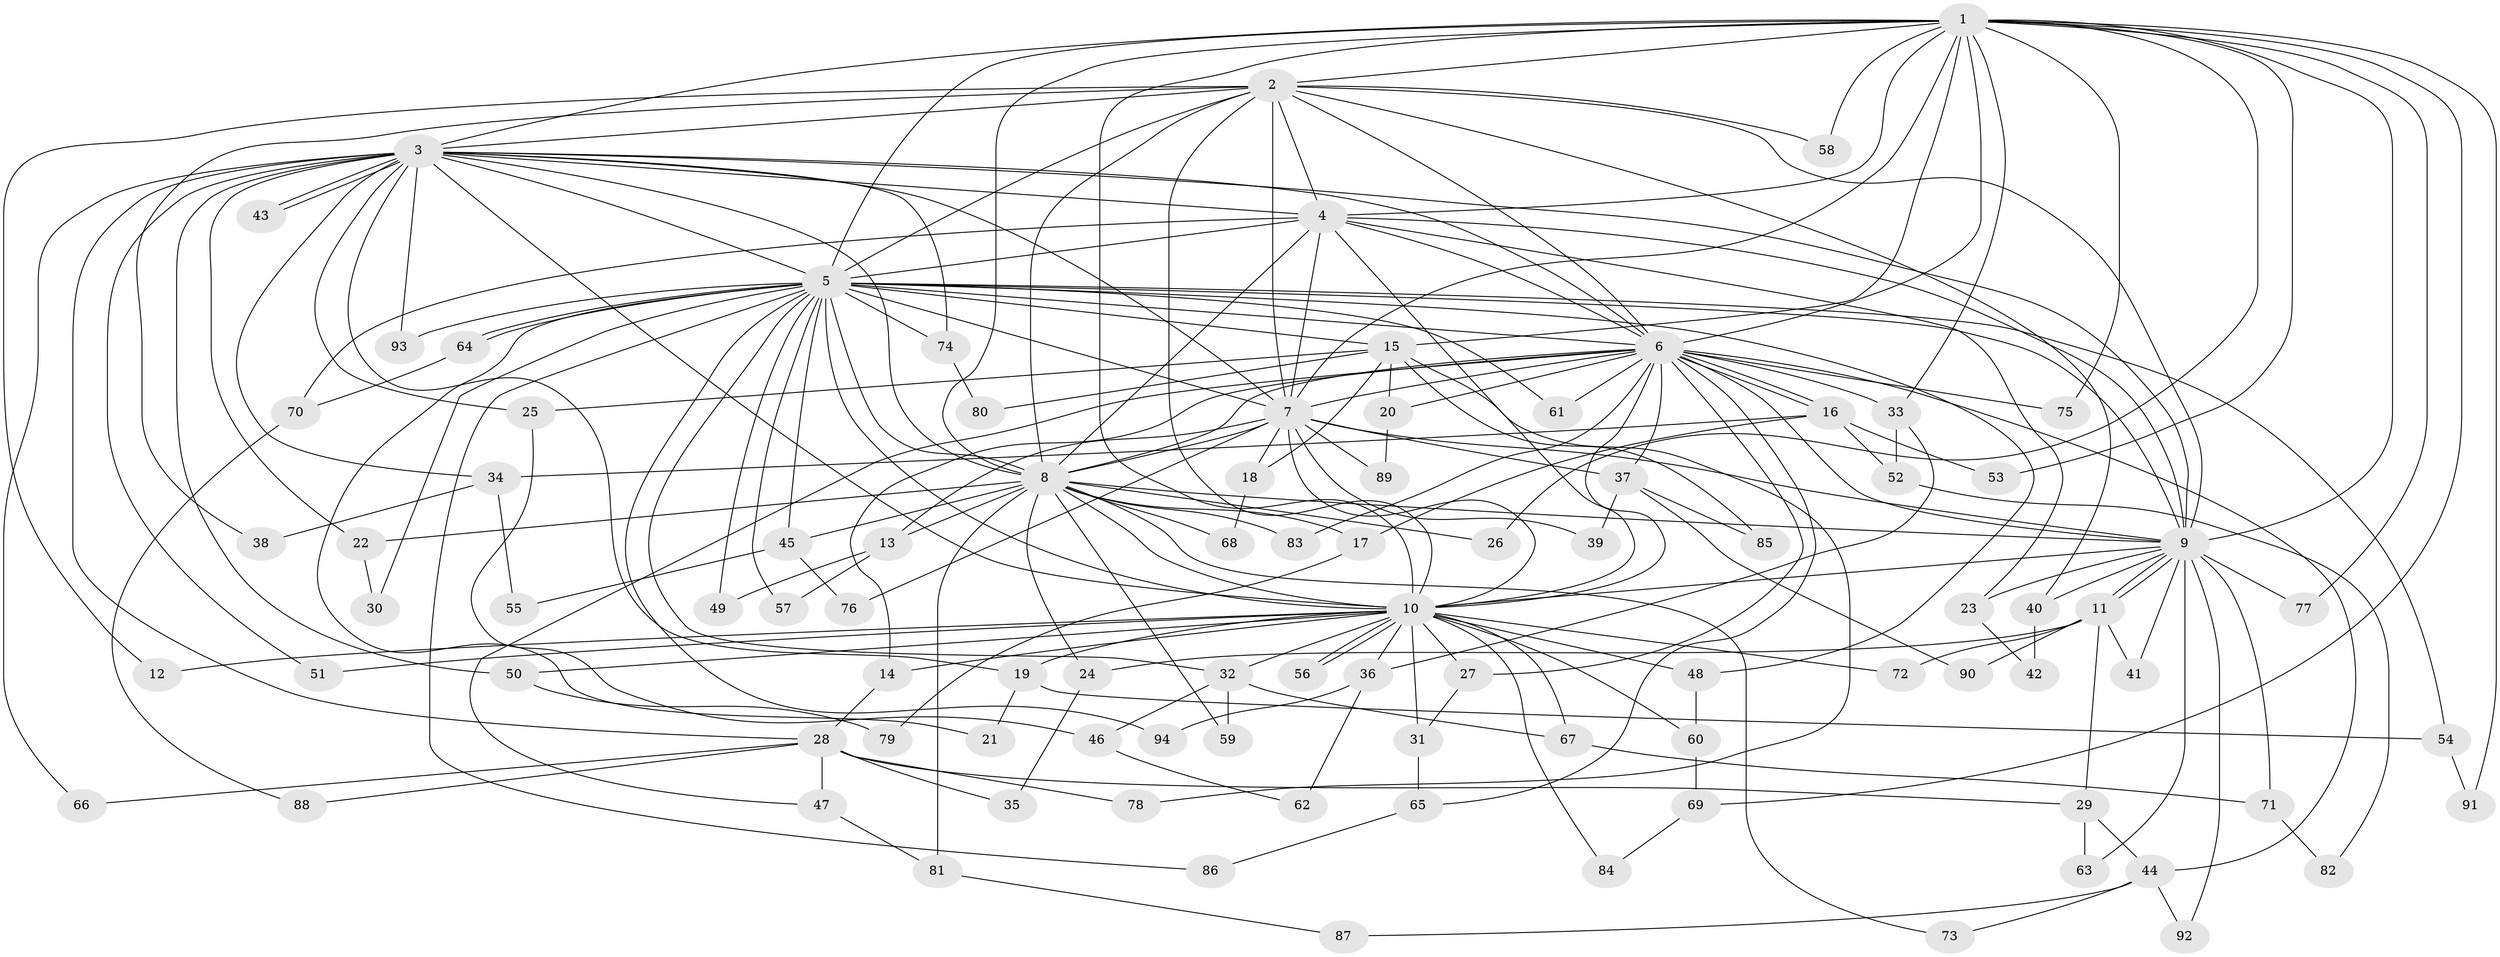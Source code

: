 // Generated by graph-tools (version 1.1) at 2025/01/03/09/25 03:01:26]
// undirected, 94 vertices, 213 edges
graph export_dot {
graph [start="1"]
  node [color=gray90,style=filled];
  1;
  2;
  3;
  4;
  5;
  6;
  7;
  8;
  9;
  10;
  11;
  12;
  13;
  14;
  15;
  16;
  17;
  18;
  19;
  20;
  21;
  22;
  23;
  24;
  25;
  26;
  27;
  28;
  29;
  30;
  31;
  32;
  33;
  34;
  35;
  36;
  37;
  38;
  39;
  40;
  41;
  42;
  43;
  44;
  45;
  46;
  47;
  48;
  49;
  50;
  51;
  52;
  53;
  54;
  55;
  56;
  57;
  58;
  59;
  60;
  61;
  62;
  63;
  64;
  65;
  66;
  67;
  68;
  69;
  70;
  71;
  72;
  73;
  74;
  75;
  76;
  77;
  78;
  79;
  80;
  81;
  82;
  83;
  84;
  85;
  86;
  87;
  88;
  89;
  90;
  91;
  92;
  93;
  94;
  1 -- 2;
  1 -- 3;
  1 -- 4;
  1 -- 5;
  1 -- 6;
  1 -- 7;
  1 -- 8;
  1 -- 9;
  1 -- 10;
  1 -- 15;
  1 -- 26;
  1 -- 33;
  1 -- 53;
  1 -- 58;
  1 -- 69;
  1 -- 75;
  1 -- 77;
  1 -- 91;
  2 -- 3;
  2 -- 4;
  2 -- 5;
  2 -- 6;
  2 -- 7;
  2 -- 8;
  2 -- 9;
  2 -- 10;
  2 -- 12;
  2 -- 38;
  2 -- 40;
  2 -- 58;
  3 -- 4;
  3 -- 5;
  3 -- 6;
  3 -- 7;
  3 -- 8;
  3 -- 9;
  3 -- 10;
  3 -- 19;
  3 -- 22;
  3 -- 25;
  3 -- 28;
  3 -- 34;
  3 -- 43;
  3 -- 43;
  3 -- 50;
  3 -- 51;
  3 -- 66;
  3 -- 74;
  3 -- 93;
  4 -- 5;
  4 -- 6;
  4 -- 7;
  4 -- 8;
  4 -- 9;
  4 -- 10;
  4 -- 23;
  4 -- 70;
  5 -- 6;
  5 -- 7;
  5 -- 8;
  5 -- 9;
  5 -- 10;
  5 -- 15;
  5 -- 21;
  5 -- 30;
  5 -- 32;
  5 -- 45;
  5 -- 48;
  5 -- 49;
  5 -- 54;
  5 -- 57;
  5 -- 61;
  5 -- 64;
  5 -- 64;
  5 -- 74;
  5 -- 86;
  5 -- 93;
  5 -- 94;
  6 -- 7;
  6 -- 8;
  6 -- 9;
  6 -- 10;
  6 -- 14;
  6 -- 16;
  6 -- 16;
  6 -- 20;
  6 -- 27;
  6 -- 33;
  6 -- 37;
  6 -- 44;
  6 -- 47;
  6 -- 61;
  6 -- 65;
  6 -- 75;
  6 -- 83;
  7 -- 8;
  7 -- 9;
  7 -- 10;
  7 -- 13;
  7 -- 18;
  7 -- 37;
  7 -- 39;
  7 -- 76;
  7 -- 89;
  8 -- 9;
  8 -- 10;
  8 -- 13;
  8 -- 17;
  8 -- 22;
  8 -- 24;
  8 -- 26;
  8 -- 45;
  8 -- 59;
  8 -- 68;
  8 -- 73;
  8 -- 81;
  8 -- 83;
  9 -- 10;
  9 -- 11;
  9 -- 11;
  9 -- 23;
  9 -- 40;
  9 -- 41;
  9 -- 63;
  9 -- 71;
  9 -- 77;
  9 -- 92;
  10 -- 12;
  10 -- 14;
  10 -- 19;
  10 -- 27;
  10 -- 31;
  10 -- 32;
  10 -- 36;
  10 -- 48;
  10 -- 50;
  10 -- 51;
  10 -- 56;
  10 -- 56;
  10 -- 60;
  10 -- 67;
  10 -- 72;
  10 -- 84;
  11 -- 24;
  11 -- 29;
  11 -- 41;
  11 -- 72;
  11 -- 90;
  13 -- 49;
  13 -- 57;
  14 -- 28;
  15 -- 18;
  15 -- 20;
  15 -- 25;
  15 -- 78;
  15 -- 80;
  15 -- 85;
  16 -- 17;
  16 -- 34;
  16 -- 52;
  16 -- 53;
  17 -- 79;
  18 -- 68;
  19 -- 21;
  19 -- 54;
  20 -- 89;
  22 -- 30;
  23 -- 42;
  24 -- 35;
  25 -- 46;
  27 -- 31;
  28 -- 29;
  28 -- 35;
  28 -- 47;
  28 -- 66;
  28 -- 78;
  28 -- 88;
  29 -- 44;
  29 -- 63;
  31 -- 65;
  32 -- 46;
  32 -- 59;
  32 -- 67;
  33 -- 36;
  33 -- 52;
  34 -- 38;
  34 -- 55;
  36 -- 62;
  36 -- 94;
  37 -- 39;
  37 -- 85;
  37 -- 90;
  40 -- 42;
  44 -- 73;
  44 -- 87;
  44 -- 92;
  45 -- 55;
  45 -- 76;
  46 -- 62;
  47 -- 81;
  48 -- 60;
  50 -- 79;
  52 -- 82;
  54 -- 91;
  60 -- 69;
  64 -- 70;
  65 -- 86;
  67 -- 71;
  69 -- 84;
  70 -- 88;
  71 -- 82;
  74 -- 80;
  81 -- 87;
}
